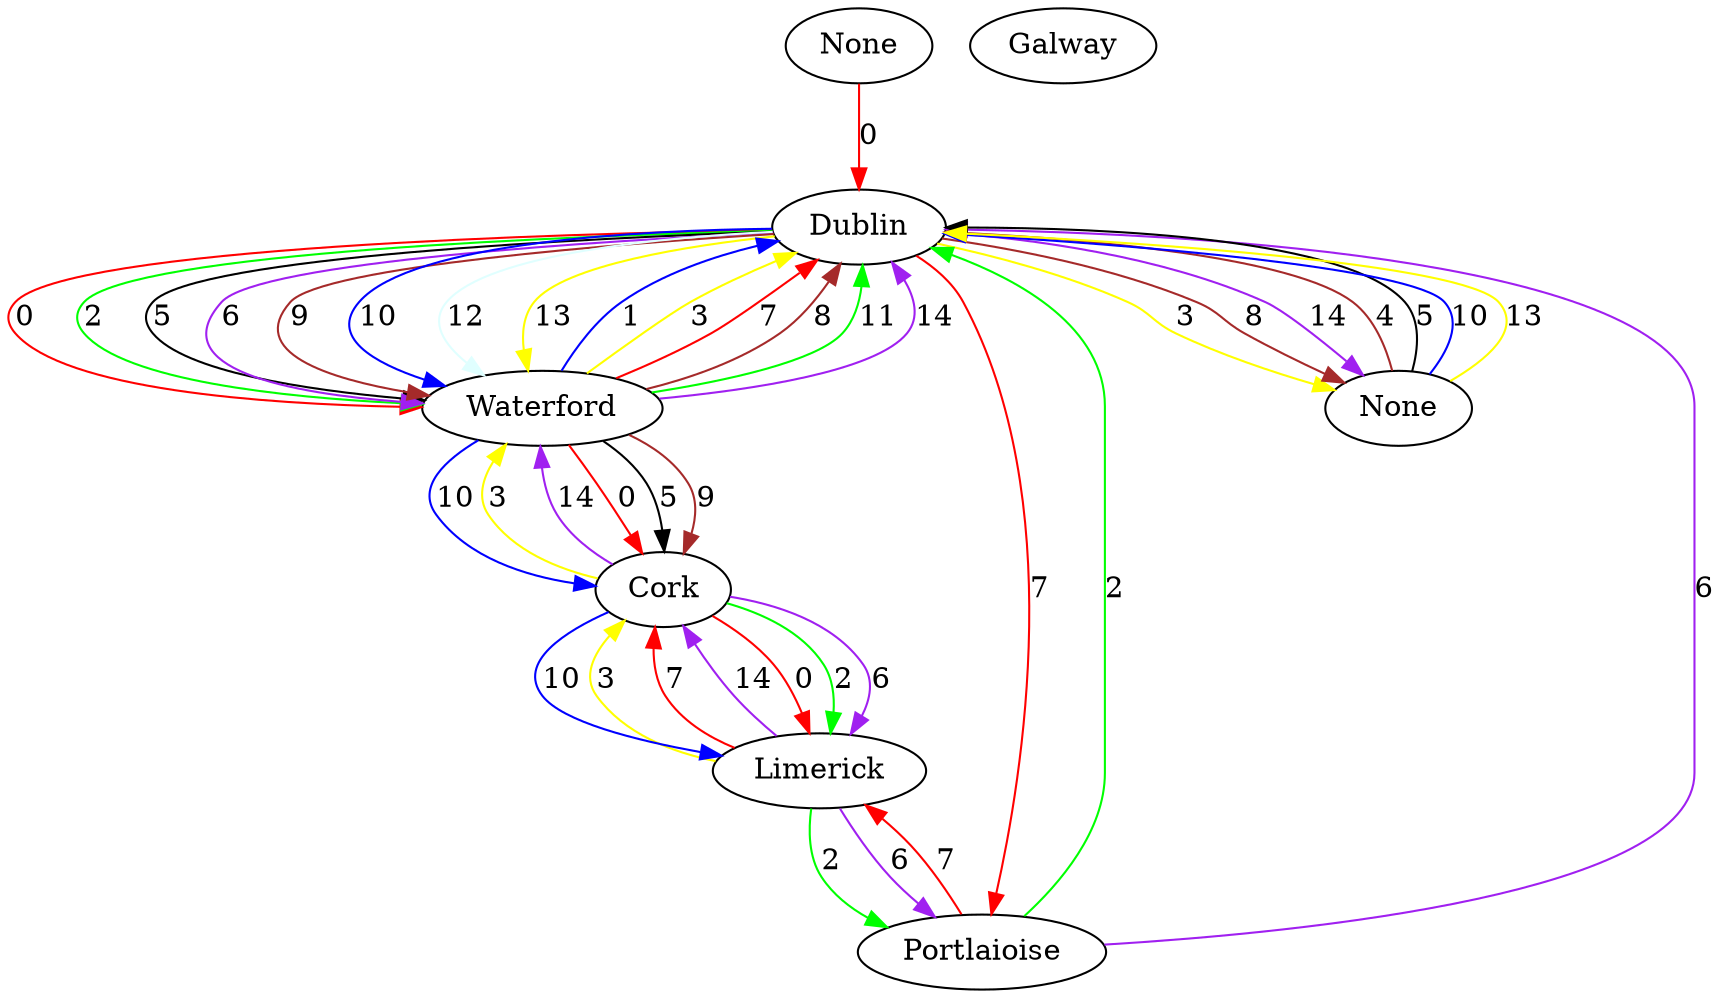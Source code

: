 digraph  {
0 [Country=Ireland, Internal=1, Latitude="53.34399", Longitude="-6.26719", label=Dublin, type="Large Node"];
1 [Country=Ireland, Internal=1, Latitude="53.27194", Longitude="-9.04889", label=Galway, type="Small Node"];
2 [Country=Ireland, Internal=1, Latitude="52.66472", Longitude="-8.62306", label=Limerick, type="Small Node"];
3 [Country=Ireland, Internal=1, Latitude="51.89861", Longitude="-8.49583", label=Cork, type="Small Node"];
4 [Country=Ireland, Internal=1, Latitude="52.25833", Longitude="-7.11194", label=Waterford, type="Small Node"];
5 [Country=Ireland, Internal=1, Latitude="53.03441", Longitude="-7.29979", label=Portlaioise, type="Small Node"];
6 [Internal=0, label=None];
7 [Internal=0, label=None];
0 -> 4  [color=red, key=0, label=0];
0 -> 4  [color=green, key=1, label=2];
0 -> 4  [color=black, key=2, label=5];
0 -> 4  [color=purple, key=3, label=6];
0 -> 4  [color=brown, key=4, label=9];
0 -> 4  [color=blue, key=5, label=10];
0 -> 4  [color=lightcyan, key=6, label=12];
0 -> 4  [color=yellow, key=7, label=13];
0 -> 7  [color=yellow, key=0, label=3];
0 -> 7  [color=brown, key=1, label=8];
0 -> 7  [color=purple, key=2, label=14];
0 -> 5  [color=red, key=0, label=7];
2 -> 5  [color=green, key=0, label=2];
2 -> 5  [color=purple, key=1, label=6];
2 -> 3  [color=yellow, key=0, label=3];
2 -> 3  [color=red, key=1, label=7];
2 -> 3  [color=purple, key=2, label=14];
3 -> 2  [color=red, key=0, label=0];
3 -> 2  [color=green, key=1, label=2];
3 -> 2  [color=purple, key=2, label=6];
3 -> 2  [color=blue, key=3, label=10];
3 -> 4  [color=yellow, key=0, label=3];
3 -> 4  [color=purple, key=1, label=14];
4 -> 3  [color=red, key=0, label=0];
4 -> 3  [color=black, key=1, label=5];
4 -> 3  [color=brown, key=2, label=9];
4 -> 3  [color=blue, key=3, label=10];
4 -> 0  [color=blue, key=0, label=1];
4 -> 0  [color=yellow, key=1, label=3];
4 -> 0  [color=red, key=2, label=7];
4 -> 0  [color=brown, key=3, label=8];
4 -> 0  [color=green, key=4, label=11];
4 -> 0  [color=purple, key=5, label=14];
5 -> 0  [color=green, key=0, label=2];
5 -> 0  [color=purple, key=1, label=6];
5 -> 2  [color=red, key=0, label=7];
6 -> 0  [color=red, key=0, label=0];
7 -> 0  [color=brown, key=0, label=4];
7 -> 0  [color=black, key=1, label=5];
7 -> 0  [color=blue, key=2, label=10];
7 -> 0  [color=yellow, key=3, label=13];
}
